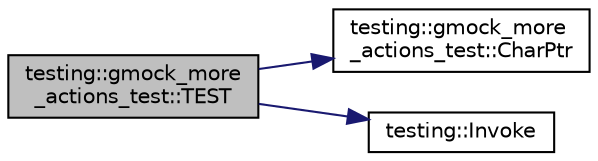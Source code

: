 digraph "testing::gmock_more_actions_test::TEST"
{
 // LATEX_PDF_SIZE
  bgcolor="transparent";
  edge [fontname="Helvetica",fontsize="10",labelfontname="Helvetica",labelfontsize="10"];
  node [fontname="Helvetica",fontsize="10",shape=record];
  rankdir="LR";
  Node1 [label="testing::gmock_more\l_actions_test::TEST",height=0.2,width=0.4,color="black", fillcolor="grey75", style="filled", fontcolor="black",tooltip=" "];
  Node1 -> Node2 [color="midnightblue",fontsize="10",style="solid",fontname="Helvetica"];
  Node2 [label="testing::gmock_more\l_actions_test::CharPtr",height=0.2,width=0.4,color="black",URL="$namespacetesting_1_1gmock__more__actions__test.html#aa19ac39aaa785adeb8d7837d58b824f3",tooltip=" "];
  Node1 -> Node3 [color="midnightblue",fontsize="10",style="solid",fontname="Helvetica"];
  Node3 [label="testing::Invoke",height=0.2,width=0.4,color="black",URL="$namespacetesting.html#a620bba98fc80a3cda99b06b1f9221dc8",tooltip=" "];
}
